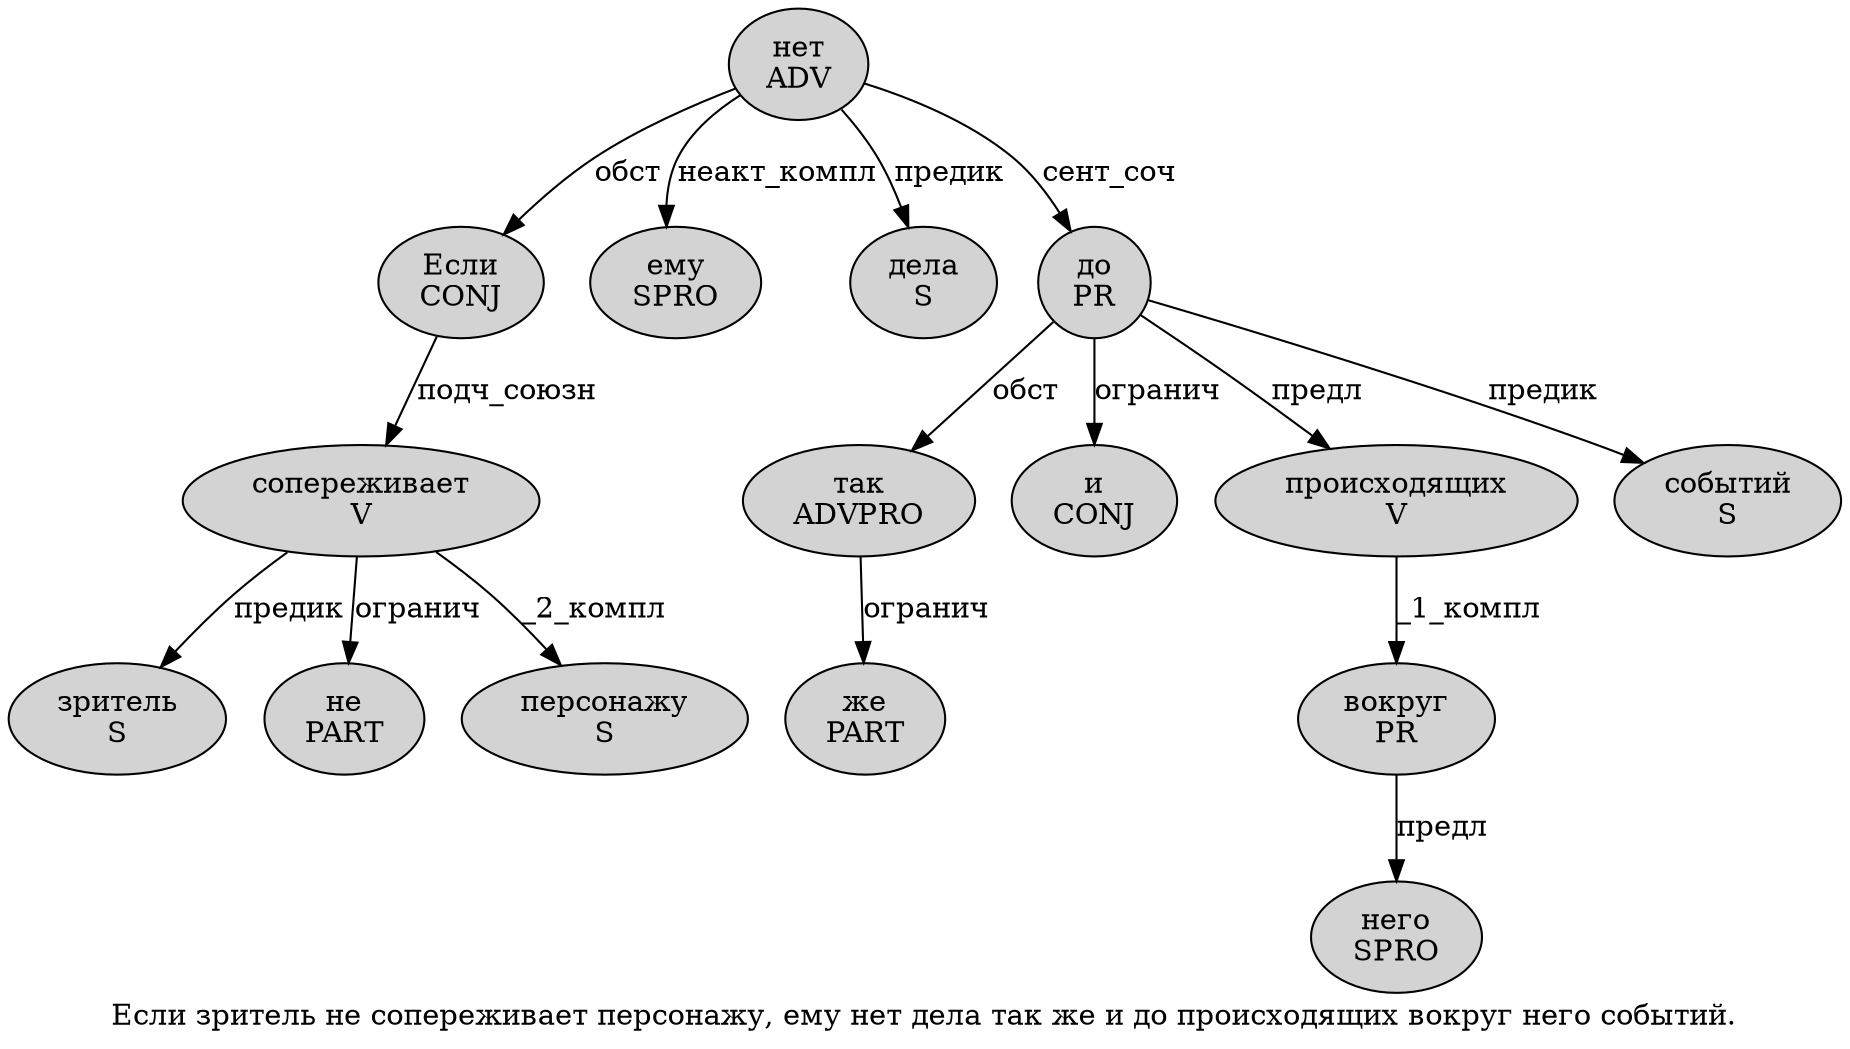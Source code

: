 digraph SENTENCE_4176 {
	graph [label="Если зритель не сопереживает персонажу, ему нет дела так же и до происходящих вокруг него событий."]
	node [style=filled]
		0 [label="Если
CONJ" color="" fillcolor=lightgray penwidth=1 shape=ellipse]
		1 [label="зритель
S" color="" fillcolor=lightgray penwidth=1 shape=ellipse]
		2 [label="не
PART" color="" fillcolor=lightgray penwidth=1 shape=ellipse]
		3 [label="сопереживает
V" color="" fillcolor=lightgray penwidth=1 shape=ellipse]
		4 [label="персонажу
S" color="" fillcolor=lightgray penwidth=1 shape=ellipse]
		6 [label="ему
SPRO" color="" fillcolor=lightgray penwidth=1 shape=ellipse]
		7 [label="нет
ADV" color="" fillcolor=lightgray penwidth=1 shape=ellipse]
		8 [label="дела
S" color="" fillcolor=lightgray penwidth=1 shape=ellipse]
		9 [label="так
ADVPRO" color="" fillcolor=lightgray penwidth=1 shape=ellipse]
		10 [label="же
PART" color="" fillcolor=lightgray penwidth=1 shape=ellipse]
		11 [label="и
CONJ" color="" fillcolor=lightgray penwidth=1 shape=ellipse]
		12 [label="до
PR" color="" fillcolor=lightgray penwidth=1 shape=ellipse]
		13 [label="происходящих
V" color="" fillcolor=lightgray penwidth=1 shape=ellipse]
		14 [label="вокруг
PR" color="" fillcolor=lightgray penwidth=1 shape=ellipse]
		15 [label="него
SPRO" color="" fillcolor=lightgray penwidth=1 shape=ellipse]
		16 [label="событий
S" color="" fillcolor=lightgray penwidth=1 shape=ellipse]
			13 -> 14 [label="_1_компл"]
			3 -> 1 [label="предик"]
			3 -> 2 [label="огранич"]
			3 -> 4 [label="_2_компл"]
			7 -> 0 [label="обст"]
			7 -> 6 [label="неакт_компл"]
			7 -> 8 [label="предик"]
			7 -> 12 [label="сент_соч"]
			9 -> 10 [label="огранич"]
			14 -> 15 [label="предл"]
			12 -> 9 [label="обст"]
			12 -> 11 [label="огранич"]
			12 -> 13 [label="предл"]
			12 -> 16 [label="предик"]
			0 -> 3 [label="подч_союзн"]
}